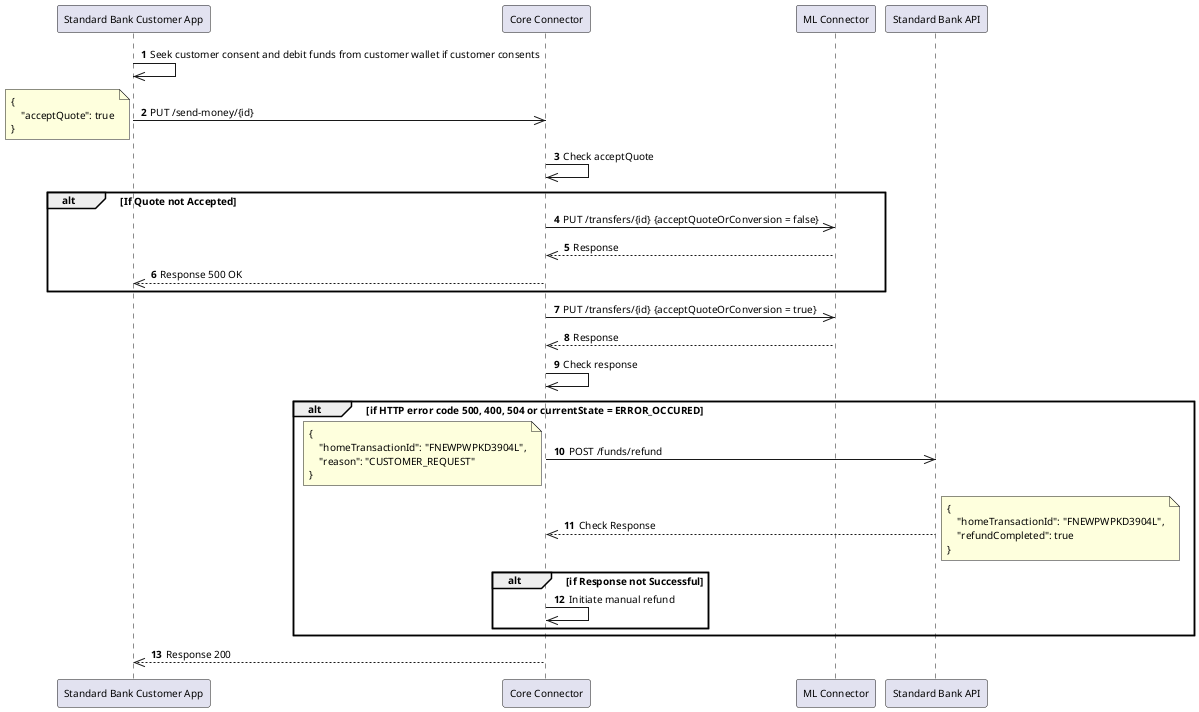 @startuml name="handle-quote-acceptance"

skinparam defaultFontSize 10
autonumber

participant "Standard Bank Customer App" as App
participant "Core Connector" as Core
participant "ML Connector" as ML
participant "Standard Bank API" as BankAPI

App ->> App: Seek customer consent and debit funds from customer wallet if customer consents

App ->> Core: PUT /send-money/{id}
note left
{
    "acceptQuote": true
}
end note

Core ->> Core: Check acceptQuote

alt If Quote not Accepted
    Core ->> ML: PUT /transfers/{id} {acceptQuoteOrConversion = false}
    ML -->> Core: Response
    Core -->> App: Response 500 OK
end

Core ->> ML: PUT /transfers/{id} {acceptQuoteOrConversion = true}
ML -->> Core: Response

Core ->> Core: Check response

alt if HTTP error code 500, 400, 504 or currentState = ERROR_OCCURED
    Core ->> BankAPI: POST /funds/refund
    note left
    {
        "homeTransactionId": "FNEWPWPKD3904L",
        "reason": "CUSTOMER_REQUEST"
    }
    end note

    BankAPI -->> Core: Check Response
    note right
    {
        "homeTransactionId": "FNEWPWPKD3904L",
        "refundCompleted": true
    }
    end note

    alt if Response not Successful
        Core ->> Core: Initiate manual refund
    end
end

Core -->> App: Response 200

@enduml
